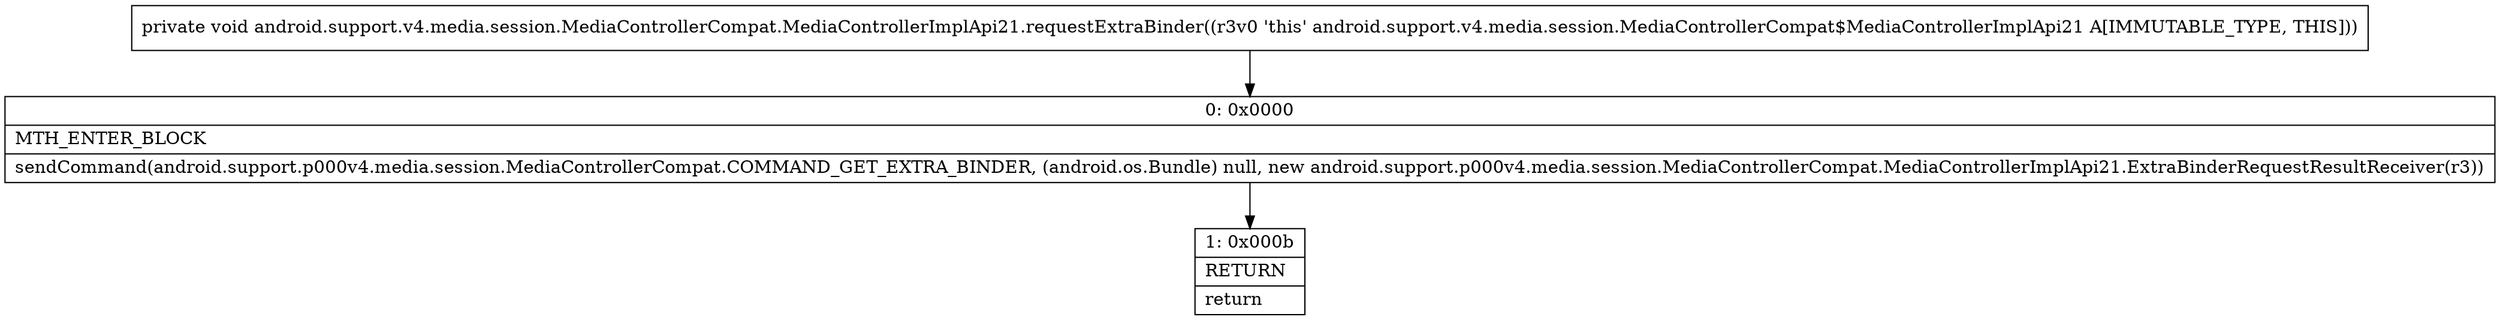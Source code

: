 digraph "CFG forandroid.support.v4.media.session.MediaControllerCompat.MediaControllerImplApi21.requestExtraBinder()V" {
Node_0 [shape=record,label="{0\:\ 0x0000|MTH_ENTER_BLOCK\l|sendCommand(android.support.p000v4.media.session.MediaControllerCompat.COMMAND_GET_EXTRA_BINDER, (android.os.Bundle) null, new android.support.p000v4.media.session.MediaControllerCompat.MediaControllerImplApi21.ExtraBinderRequestResultReceiver(r3))\l}"];
Node_1 [shape=record,label="{1\:\ 0x000b|RETURN\l|return\l}"];
MethodNode[shape=record,label="{private void android.support.v4.media.session.MediaControllerCompat.MediaControllerImplApi21.requestExtraBinder((r3v0 'this' android.support.v4.media.session.MediaControllerCompat$MediaControllerImplApi21 A[IMMUTABLE_TYPE, THIS])) }"];
MethodNode -> Node_0;
Node_0 -> Node_1;
}

